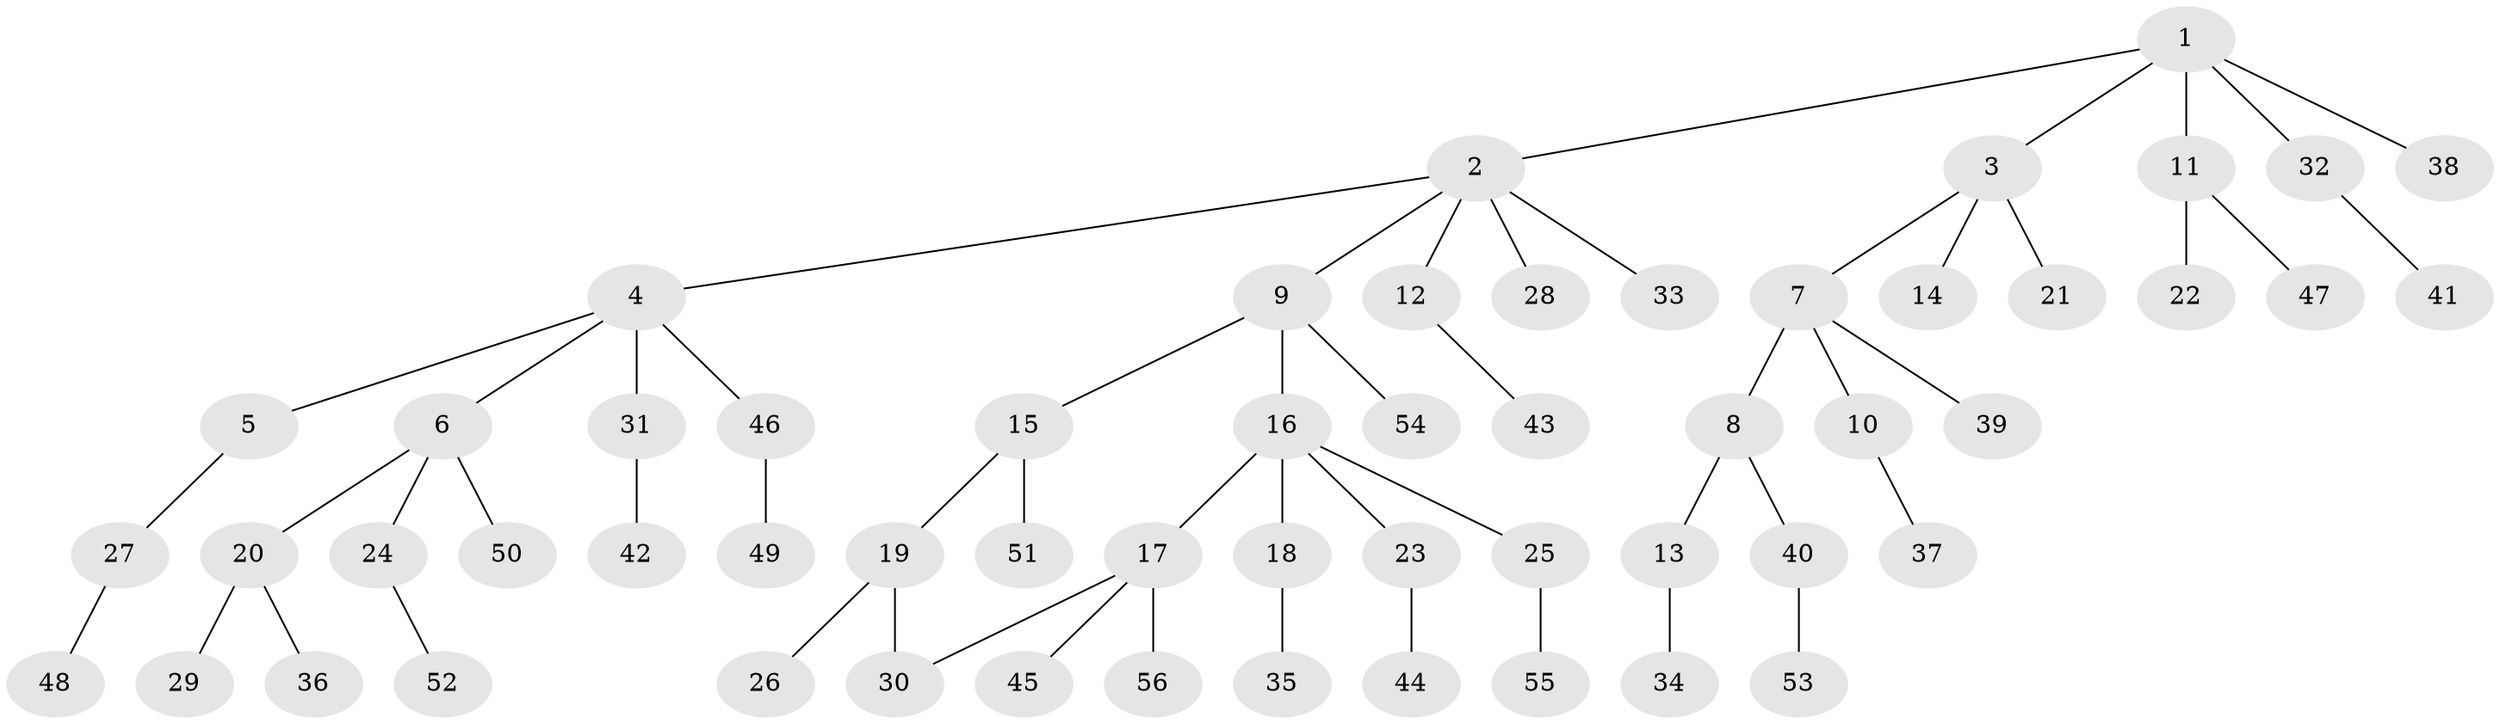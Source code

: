 // coarse degree distribution, {2: 0.29411764705882354, 3: 0.11764705882352941, 4: 0.058823529411764705, 1: 0.47058823529411764, 6: 0.058823529411764705}
// Generated by graph-tools (version 1.1) at 2025/36/03/04/25 23:36:05]
// undirected, 56 vertices, 56 edges
graph export_dot {
  node [color=gray90,style=filled];
  1;
  2;
  3;
  4;
  5;
  6;
  7;
  8;
  9;
  10;
  11;
  12;
  13;
  14;
  15;
  16;
  17;
  18;
  19;
  20;
  21;
  22;
  23;
  24;
  25;
  26;
  27;
  28;
  29;
  30;
  31;
  32;
  33;
  34;
  35;
  36;
  37;
  38;
  39;
  40;
  41;
  42;
  43;
  44;
  45;
  46;
  47;
  48;
  49;
  50;
  51;
  52;
  53;
  54;
  55;
  56;
  1 -- 2;
  1 -- 3;
  1 -- 11;
  1 -- 32;
  1 -- 38;
  2 -- 4;
  2 -- 9;
  2 -- 12;
  2 -- 28;
  2 -- 33;
  3 -- 7;
  3 -- 14;
  3 -- 21;
  4 -- 5;
  4 -- 6;
  4 -- 31;
  4 -- 46;
  5 -- 27;
  6 -- 20;
  6 -- 24;
  6 -- 50;
  7 -- 8;
  7 -- 10;
  7 -- 39;
  8 -- 13;
  8 -- 40;
  9 -- 15;
  9 -- 16;
  9 -- 54;
  10 -- 37;
  11 -- 22;
  11 -- 47;
  12 -- 43;
  13 -- 34;
  15 -- 19;
  15 -- 51;
  16 -- 17;
  16 -- 18;
  16 -- 23;
  16 -- 25;
  17 -- 45;
  17 -- 56;
  17 -- 30;
  18 -- 35;
  19 -- 26;
  19 -- 30;
  20 -- 29;
  20 -- 36;
  23 -- 44;
  24 -- 52;
  25 -- 55;
  27 -- 48;
  31 -- 42;
  32 -- 41;
  40 -- 53;
  46 -- 49;
}
